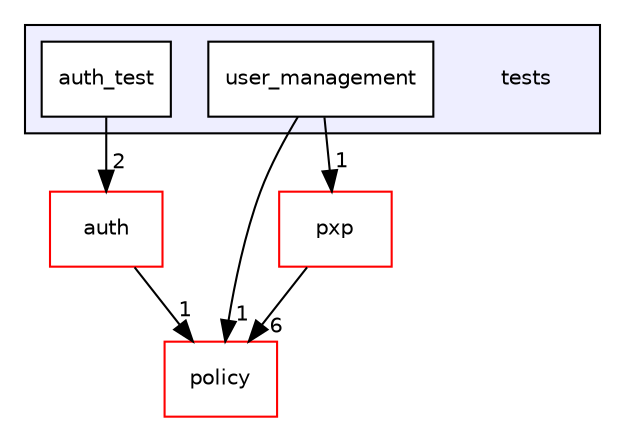 digraph "tests" {
  compound=true
  node [ fontsize="10", fontname="Helvetica"];
  edge [ labelfontsize="10", labelfontname="Helvetica"];
  subgraph clusterdir_59425e443f801f1f2fd8bbe4959a3ccf {
    graph [ bgcolor="#eeeeff", pencolor="black", label="" URL="dir_59425e443f801f1f2fd8bbe4959a3ccf.html"];
    dir_59425e443f801f1f2fd8bbe4959a3ccf [shape=plaintext label="tests"];
    dir_df516dc65065bc50f55f71ee7806fac5 [shape=box label="auth_test" color="black" fillcolor="white" style="filled" URL="dir_df516dc65065bc50f55f71ee7806fac5.html"];
    dir_ae68f5b267cf0978f2ac846b6d67de87 [shape=box label="user_management" color="black" fillcolor="white" style="filled" URL="dir_ae68f5b267cf0978f2ac846b6d67de87.html"];
  }
  dir_eb07bcf3f6bbebad6f759869cfa1383b [shape=box label="policy" fillcolor="white" style="filled" color="red" URL="dir_eb07bcf3f6bbebad6f759869cfa1383b.html"];
  dir_00ae9869f82e985780277dc684d7236c [shape=box label="auth" fillcolor="white" style="filled" color="red" URL="dir_00ae9869f82e985780277dc684d7236c.html"];
  dir_7be6e3fdd8243354b31c1d83c38a916a [shape=box label="pxp" fillcolor="white" style="filled" color="red" URL="dir_7be6e3fdd8243354b31c1d83c38a916a.html"];
  dir_00ae9869f82e985780277dc684d7236c->dir_eb07bcf3f6bbebad6f759869cfa1383b [headlabel="1", labeldistance=1.5 headhref="dir_000000_000005.html"];
  dir_7be6e3fdd8243354b31c1d83c38a916a->dir_eb07bcf3f6bbebad6f759869cfa1383b [headlabel="6", labeldistance=1.5 headhref="dir_000010_000005.html"];
  dir_df516dc65065bc50f55f71ee7806fac5->dir_00ae9869f82e985780277dc684d7236c [headlabel="2", labeldistance=1.5 headhref="dir_000020_000000.html"];
  dir_ae68f5b267cf0978f2ac846b6d67de87->dir_eb07bcf3f6bbebad6f759869cfa1383b [headlabel="1", labeldistance=1.5 headhref="dir_000021_000005.html"];
  dir_ae68f5b267cf0978f2ac846b6d67de87->dir_7be6e3fdd8243354b31c1d83c38a916a [headlabel="1", labeldistance=1.5 headhref="dir_000021_000010.html"];
}
